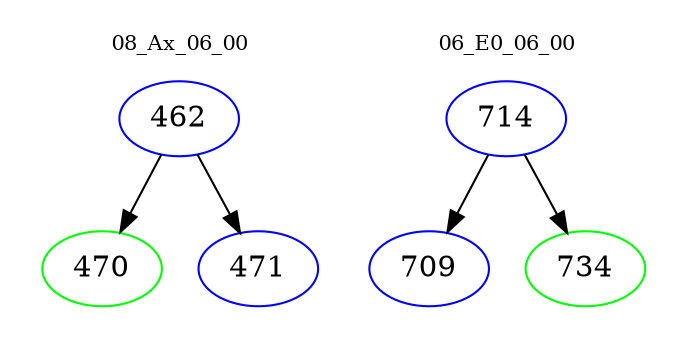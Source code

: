 digraph{
subgraph cluster_0 {
color = white
label = "08_Ax_06_00";
fontsize=10;
T0_462 [label="462", color="blue"]
T0_462 -> T0_470 [color="black"]
T0_470 [label="470", color="green"]
T0_462 -> T0_471 [color="black"]
T0_471 [label="471", color="blue"]
}
subgraph cluster_1 {
color = white
label = "06_E0_06_00";
fontsize=10;
T1_714 [label="714", color="blue"]
T1_714 -> T1_709 [color="black"]
T1_709 [label="709", color="blue"]
T1_714 -> T1_734 [color="black"]
T1_734 [label="734", color="green"]
}
}
